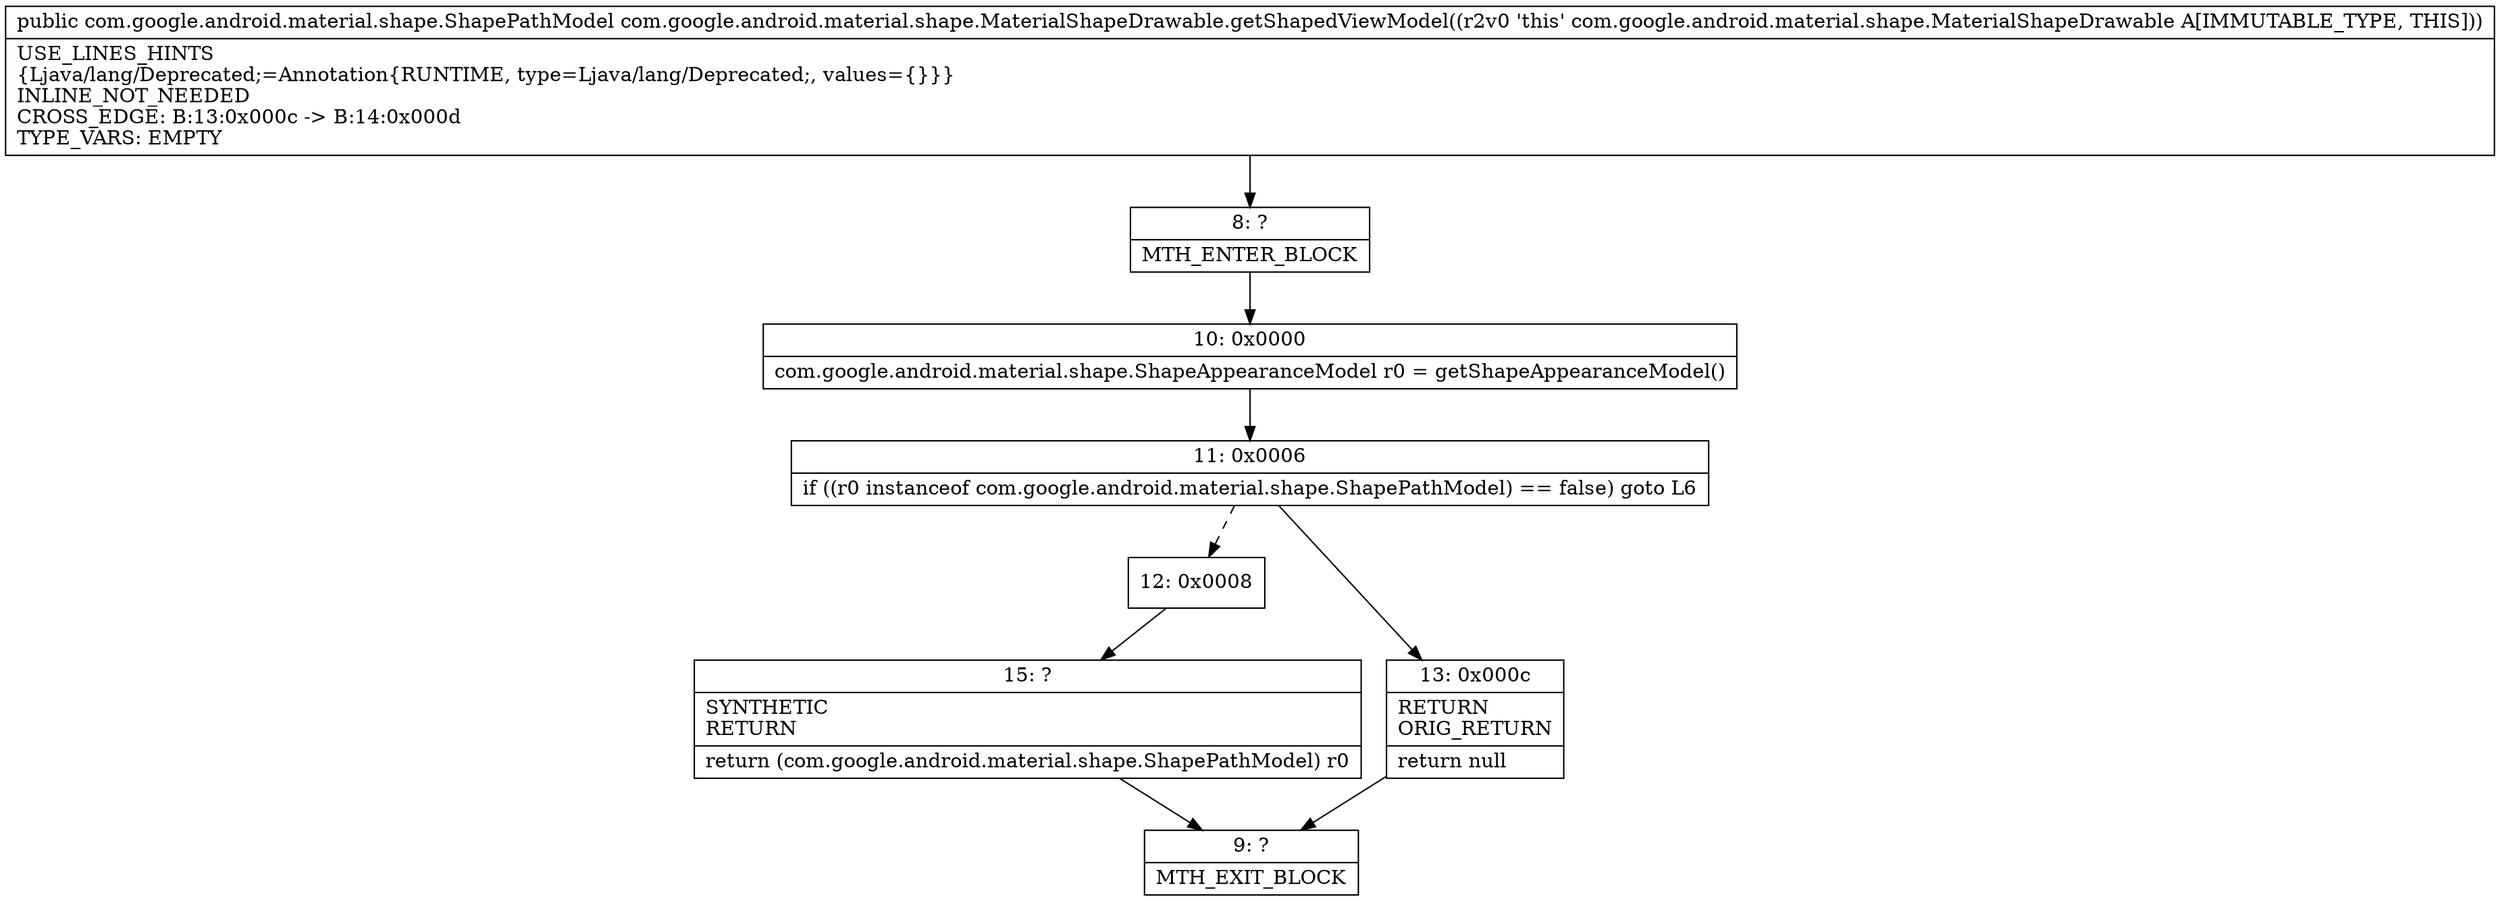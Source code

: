 digraph "CFG forcom.google.android.material.shape.MaterialShapeDrawable.getShapedViewModel()Lcom\/google\/android\/material\/shape\/ShapePathModel;" {
Node_8 [shape=record,label="{8\:\ ?|MTH_ENTER_BLOCK\l}"];
Node_10 [shape=record,label="{10\:\ 0x0000|com.google.android.material.shape.ShapeAppearanceModel r0 = getShapeAppearanceModel()\l}"];
Node_11 [shape=record,label="{11\:\ 0x0006|if ((r0 instanceof com.google.android.material.shape.ShapePathModel) == false) goto L6\l}"];
Node_12 [shape=record,label="{12\:\ 0x0008}"];
Node_15 [shape=record,label="{15\:\ ?|SYNTHETIC\lRETURN\l|return (com.google.android.material.shape.ShapePathModel) r0\l}"];
Node_9 [shape=record,label="{9\:\ ?|MTH_EXIT_BLOCK\l}"];
Node_13 [shape=record,label="{13\:\ 0x000c|RETURN\lORIG_RETURN\l|return null\l}"];
MethodNode[shape=record,label="{public com.google.android.material.shape.ShapePathModel com.google.android.material.shape.MaterialShapeDrawable.getShapedViewModel((r2v0 'this' com.google.android.material.shape.MaterialShapeDrawable A[IMMUTABLE_TYPE, THIS]))  | USE_LINES_HINTS\l\{Ljava\/lang\/Deprecated;=Annotation\{RUNTIME, type=Ljava\/lang\/Deprecated;, values=\{\}\}\}\lINLINE_NOT_NEEDED\lCROSS_EDGE: B:13:0x000c \-\> B:14:0x000d\lTYPE_VARS: EMPTY\l}"];
MethodNode -> Node_8;Node_8 -> Node_10;
Node_10 -> Node_11;
Node_11 -> Node_12[style=dashed];
Node_11 -> Node_13;
Node_12 -> Node_15;
Node_15 -> Node_9;
Node_13 -> Node_9;
}

